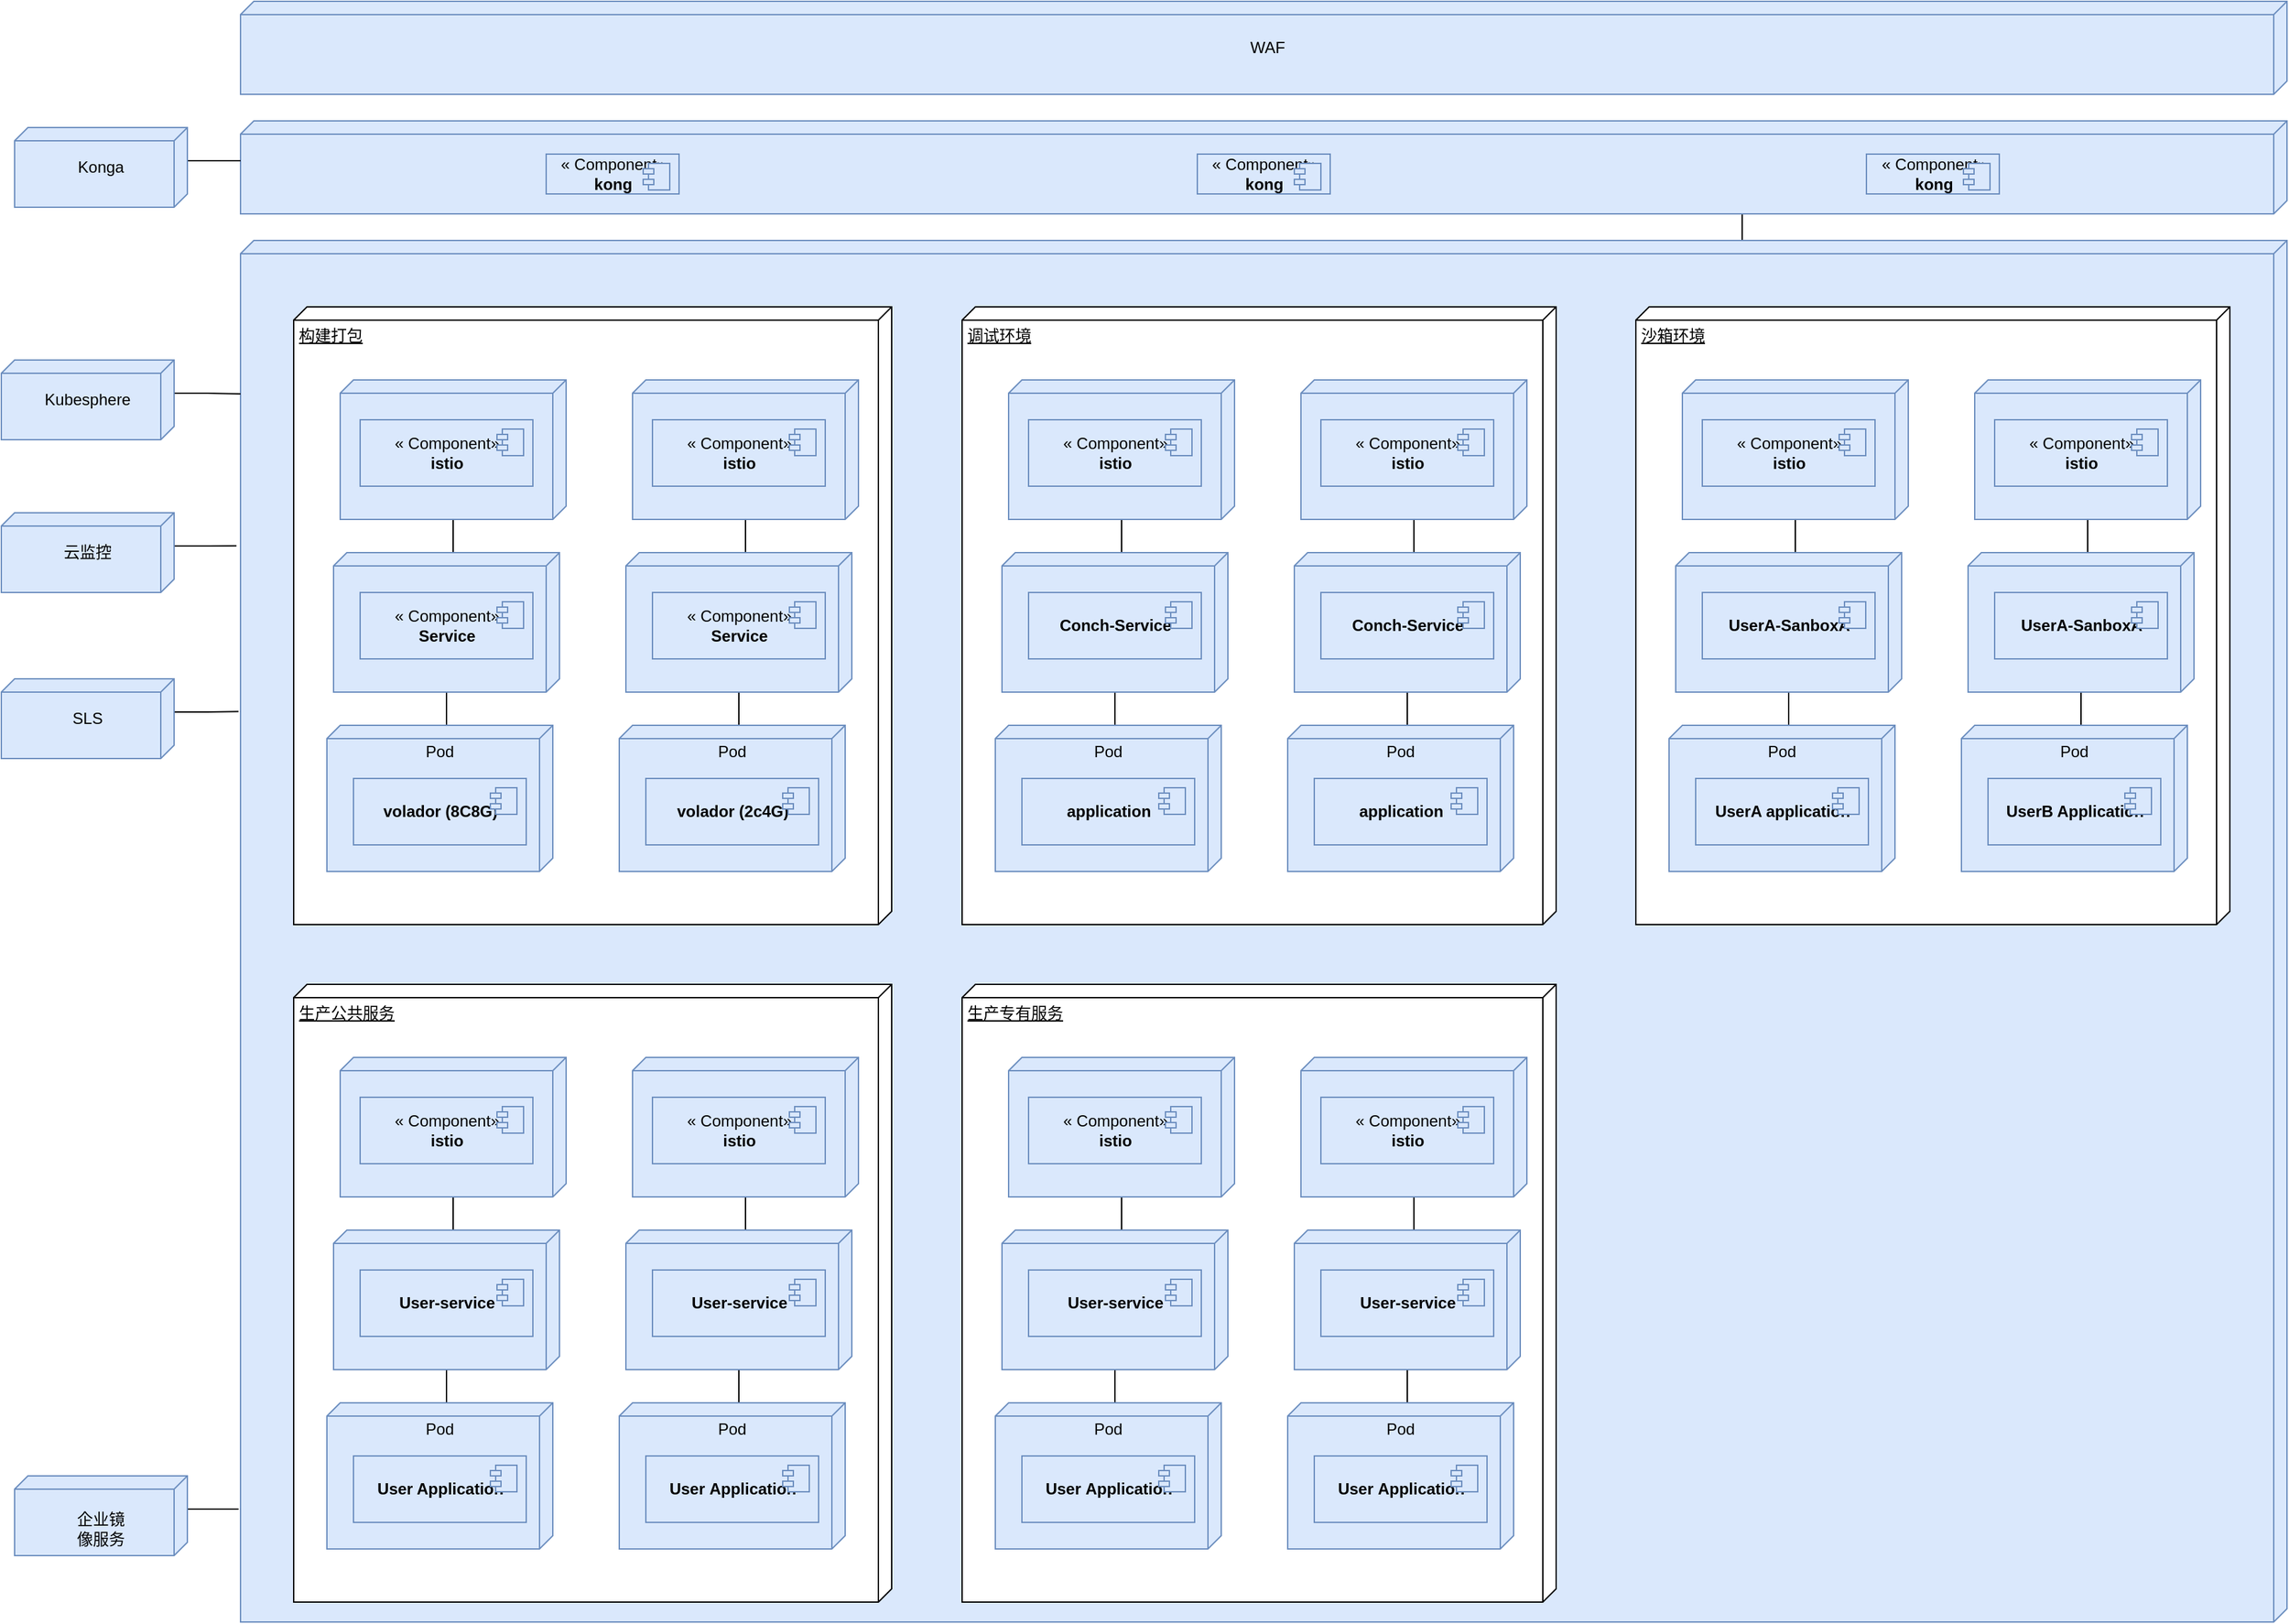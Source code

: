 <mxfile version="17.4.0" type="github"><diagram id="9i3iamyXVHDoMiilvBif" name="Page-1"><mxGraphModel dx="2066" dy="1154" grid="1" gridSize="10" guides="1" tooltips="1" connect="1" arrows="1" fold="1" page="1" pageScale="1" pageWidth="2339" pageHeight="3300" math="0" shadow="0"><root><mxCell id="0"/><mxCell id="1" parent="0"/><mxCell id="WiEuikuzFVXecqZfhPnL-1" value="" style="verticalAlign=top;align=left;spacingTop=8;spacingLeft=2;spacingRight=12;shape=cube;size=10;direction=south;fontStyle=4;html=1;fillColor=#dae8fc;strokeColor=#6c8ebf;" vertex="1" parent="1"><mxGeometry x="400" y="160" width="1540" height="70" as="geometry"/></mxCell><mxCell id="WiEuikuzFVXecqZfhPnL-2" value="WAF" style="text;html=1;strokeColor=none;fillColor=none;align=center;verticalAlign=middle;whiteSpace=wrap;rounded=0;" vertex="1" parent="1"><mxGeometry x="1153" y="185" width="40" height="20" as="geometry"/></mxCell><mxCell id="WiEuikuzFVXecqZfhPnL-3" style="edgeStyle=orthogonalEdgeStyle;rounded=0;orthogonalLoop=1;jettySize=auto;html=1;exitX=0;exitY=0;exitDx=70;exitDy=410;exitPerimeter=0;entryX=0;entryY=0.506;entryDx=0;entryDy=0;entryPerimeter=0;endArrow=none;endFill=0;" edge="1" parent="1" source="WiEuikuzFVXecqZfhPnL-4" target="WiEuikuzFVXecqZfhPnL-5"><mxGeometry relative="1" as="geometry"/></mxCell><mxCell id="WiEuikuzFVXecqZfhPnL-4" value="" style="verticalAlign=top;align=left;spacingTop=8;spacingLeft=2;spacingRight=12;shape=cube;size=10;direction=south;fontStyle=4;html=1;fillColor=#dae8fc;strokeColor=#6c8ebf;" vertex="1" parent="1"><mxGeometry x="400" y="250" width="1540" height="70" as="geometry"/></mxCell><mxCell id="WiEuikuzFVXecqZfhPnL-5" value="" style="verticalAlign=top;align=left;spacingTop=8;spacingLeft=2;spacingRight=12;shape=cube;size=10;direction=south;fontStyle=4;html=1;fillColor=#dae8fc;strokeColor=#6c8ebf;" vertex="1" parent="1"><mxGeometry x="400" y="340" width="1540" height="1040" as="geometry"/></mxCell><mxCell id="WiEuikuzFVXecqZfhPnL-6" style="edgeStyle=orthogonalEdgeStyle;rounded=0;orthogonalLoop=1;jettySize=auto;html=1;exitX=0;exitY=0;exitDx=25;exitDy=0;exitPerimeter=0;entryX=0.341;entryY=1.001;entryDx=0;entryDy=0;entryPerimeter=0;endArrow=none;endFill=0;" edge="1" parent="1" source="WiEuikuzFVXecqZfhPnL-7" target="WiEuikuzFVXecqZfhPnL-5"><mxGeometry relative="1" as="geometry"/></mxCell><mxCell id="WiEuikuzFVXecqZfhPnL-7" value="" style="verticalAlign=top;align=left;spacingTop=8;spacingLeft=2;spacingRight=12;shape=cube;size=10;direction=south;fontStyle=4;html=1;fillColor=#dae8fc;strokeColor=#6c8ebf;" vertex="1" parent="1"><mxGeometry x="220" y="670" width="130" height="60" as="geometry"/></mxCell><mxCell id="WiEuikuzFVXecqZfhPnL-8" value="SLS" style="text;html=1;strokeColor=none;fillColor=none;align=center;verticalAlign=middle;whiteSpace=wrap;rounded=0;" vertex="1" parent="1"><mxGeometry x="265" y="690" width="40" height="20" as="geometry"/></mxCell><mxCell id="WiEuikuzFVXecqZfhPnL-9" style="edgeStyle=orthogonalEdgeStyle;rounded=0;orthogonalLoop=1;jettySize=auto;html=1;exitX=0;exitY=0;exitDx=25;exitDy=0;exitPerimeter=0;entryX=0.221;entryY=1.002;entryDx=0;entryDy=0;entryPerimeter=0;endArrow=none;endFill=0;" edge="1" parent="1" source="WiEuikuzFVXecqZfhPnL-10" target="WiEuikuzFVXecqZfhPnL-5"><mxGeometry relative="1" as="geometry"/></mxCell><mxCell id="WiEuikuzFVXecqZfhPnL-10" value="" style="verticalAlign=top;align=left;spacingTop=8;spacingLeft=2;spacingRight=12;shape=cube;size=10;direction=south;fontStyle=4;html=1;fillColor=#dae8fc;strokeColor=#6c8ebf;" vertex="1" parent="1"><mxGeometry x="220" y="545" width="130" height="60" as="geometry"/></mxCell><mxCell id="WiEuikuzFVXecqZfhPnL-11" value="云监控" style="text;html=1;strokeColor=none;fillColor=none;align=center;verticalAlign=middle;whiteSpace=wrap;rounded=0;" vertex="1" parent="1"><mxGeometry x="265" y="565" width="40" height="20" as="geometry"/></mxCell><mxCell id="WiEuikuzFVXecqZfhPnL-12" style="edgeStyle=orthogonalEdgeStyle;rounded=0;orthogonalLoop=1;jettySize=auto;html=1;exitX=0;exitY=0;exitDx=25;exitDy=0;exitPerimeter=0;entryX=0.111;entryY=1;entryDx=0;entryDy=0;entryPerimeter=0;endArrow=none;endFill=0;" edge="1" parent="1" source="WiEuikuzFVXecqZfhPnL-13" target="WiEuikuzFVXecqZfhPnL-5"><mxGeometry relative="1" as="geometry"/></mxCell><mxCell id="WiEuikuzFVXecqZfhPnL-13" value="" style="verticalAlign=top;align=left;spacingTop=8;spacingLeft=2;spacingRight=12;shape=cube;size=10;direction=south;fontStyle=4;html=1;fillColor=#dae8fc;strokeColor=#6c8ebf;" vertex="1" parent="1"><mxGeometry x="220" y="430" width="130" height="60" as="geometry"/></mxCell><mxCell id="WiEuikuzFVXecqZfhPnL-14" value="Kubesphere" style="text;html=1;strokeColor=none;fillColor=none;align=center;verticalAlign=middle;whiteSpace=wrap;rounded=0;" vertex="1" parent="1"><mxGeometry x="265" y="450" width="40" height="20" as="geometry"/></mxCell><mxCell id="WiEuikuzFVXecqZfhPnL-15" value="«&amp;nbsp;Component»&lt;br&gt;&lt;b&gt;kong&lt;/b&gt;" style="html=1;dropTarget=0;fillColor=#dae8fc;strokeColor=#6c8ebf;" vertex="1" parent="1"><mxGeometry x="630" y="275" width="100" height="30" as="geometry"/></mxCell><mxCell id="WiEuikuzFVXecqZfhPnL-16" value="" style="shape=module;jettyWidth=8;jettyHeight=4;fillColor=#dae8fc;strokeColor=#6c8ebf;" vertex="1" parent="WiEuikuzFVXecqZfhPnL-15"><mxGeometry x="1" width="20" height="20" relative="1" as="geometry"><mxPoint x="-27" y="7" as="offset"/></mxGeometry></mxCell><mxCell id="WiEuikuzFVXecqZfhPnL-17" value="«&amp;nbsp;Component»&lt;br&gt;&lt;b&gt;kong&lt;/b&gt;" style="html=1;dropTarget=0;fillColor=#dae8fc;strokeColor=#6c8ebf;" vertex="1" parent="1"><mxGeometry x="1120" y="275" width="100" height="30" as="geometry"/></mxCell><mxCell id="WiEuikuzFVXecqZfhPnL-18" value="" style="shape=module;jettyWidth=8;jettyHeight=4;fillColor=#dae8fc;strokeColor=#6c8ebf;" vertex="1" parent="WiEuikuzFVXecqZfhPnL-17"><mxGeometry x="1" width="20" height="20" relative="1" as="geometry"><mxPoint x="-27" y="7" as="offset"/></mxGeometry></mxCell><mxCell id="WiEuikuzFVXecqZfhPnL-19" value="«&amp;nbsp;Component»&lt;br&gt;&lt;b&gt;kong&lt;/b&gt;" style="html=1;dropTarget=0;fillColor=#dae8fc;strokeColor=#6c8ebf;" vertex="1" parent="1"><mxGeometry x="1623.5" y="275" width="100" height="30" as="geometry"/></mxCell><mxCell id="WiEuikuzFVXecqZfhPnL-20" value="" style="shape=module;jettyWidth=8;jettyHeight=4;fillColor=#dae8fc;strokeColor=#6c8ebf;" vertex="1" parent="WiEuikuzFVXecqZfhPnL-19"><mxGeometry x="1" width="20" height="20" relative="1" as="geometry"><mxPoint x="-27" y="7" as="offset"/></mxGeometry></mxCell><mxCell id="WiEuikuzFVXecqZfhPnL-21" style="edgeStyle=none;rounded=0;orthogonalLoop=1;jettySize=auto;html=1;exitX=0;exitY=0;exitDx=25;exitDy=0;exitPerimeter=0;entryX=0.429;entryY=1;entryDx=0;entryDy=0;entryPerimeter=0;endArrow=none;endFill=0;" edge="1" parent="1" source="WiEuikuzFVXecqZfhPnL-22" target="WiEuikuzFVXecqZfhPnL-4"><mxGeometry relative="1" as="geometry"/></mxCell><mxCell id="WiEuikuzFVXecqZfhPnL-22" value="" style="verticalAlign=top;align=left;spacingTop=8;spacingLeft=2;spacingRight=12;shape=cube;size=10;direction=south;fontStyle=4;html=1;fillColor=#dae8fc;strokeColor=#6c8ebf;" vertex="1" parent="1"><mxGeometry x="230" y="255" width="130" height="60" as="geometry"/></mxCell><mxCell id="WiEuikuzFVXecqZfhPnL-23" value="Konga" style="text;html=1;strokeColor=none;fillColor=none;align=center;verticalAlign=middle;whiteSpace=wrap;rounded=0;" vertex="1" parent="1"><mxGeometry x="275" y="275" width="40" height="20" as="geometry"/></mxCell><mxCell id="WiEuikuzFVXecqZfhPnL-24" value="构建打包" style="verticalAlign=top;align=left;spacingTop=8;spacingLeft=2;spacingRight=12;shape=cube;size=10;direction=south;fontStyle=4;html=1;" vertex="1" parent="1"><mxGeometry x="440" y="390" width="450" height="465" as="geometry"/></mxCell><mxCell id="WiEuikuzFVXecqZfhPnL-25" style="edgeStyle=orthogonalEdgeStyle;rounded=0;orthogonalLoop=1;jettySize=auto;html=1;exitX=0;exitY=0;exitDx=105;exitDy=90;exitPerimeter=0;entryX=0;entryY=0;entryDx=0;entryDy=80;entryPerimeter=0;endArrow=none;endFill=0;" edge="1" parent="1" source="WiEuikuzFVXecqZfhPnL-26" target="WiEuikuzFVXecqZfhPnL-30"><mxGeometry relative="1" as="geometry"/></mxCell><mxCell id="WiEuikuzFVXecqZfhPnL-26" value="" style="verticalAlign=top;align=left;spacingTop=8;spacingLeft=2;spacingRight=12;shape=cube;size=10;direction=south;fontStyle=4;html=1;fillColor=#dae8fc;strokeColor=#6c8ebf;" vertex="1" parent="1"><mxGeometry x="475" y="445" width="170" height="105" as="geometry"/></mxCell><mxCell id="WiEuikuzFVXecqZfhPnL-27" value="«&amp;nbsp;Component»&lt;br&gt;&lt;b&gt;istio&lt;/b&gt;" style="html=1;dropTarget=0;fillColor=#dae8fc;strokeColor=#6c8ebf;" vertex="1" parent="1"><mxGeometry x="490" y="475" width="130" height="50" as="geometry"/></mxCell><mxCell id="WiEuikuzFVXecqZfhPnL-28" value="" style="shape=module;jettyWidth=8;jettyHeight=4;fillColor=#dae8fc;strokeColor=#6c8ebf;" vertex="1" parent="WiEuikuzFVXecqZfhPnL-27"><mxGeometry x="1" width="20" height="20" relative="1" as="geometry"><mxPoint x="-27" y="7" as="offset"/></mxGeometry></mxCell><mxCell id="WiEuikuzFVXecqZfhPnL-29" style="edgeStyle=orthogonalEdgeStyle;rounded=0;orthogonalLoop=1;jettySize=auto;html=1;exitX=0;exitY=0;exitDx=105;exitDy=90;exitPerimeter=0;entryX=0;entryY=0;entryDx=0;entryDy=80;entryPerimeter=0;endArrow=none;endFill=0;" edge="1" parent="1" source="WiEuikuzFVXecqZfhPnL-30" target="WiEuikuzFVXecqZfhPnL-33"><mxGeometry relative="1" as="geometry"/></mxCell><mxCell id="WiEuikuzFVXecqZfhPnL-30" value="" style="verticalAlign=top;align=left;spacingTop=8;spacingLeft=2;spacingRight=12;shape=cube;size=10;direction=south;fontStyle=4;html=1;fillColor=#dae8fc;strokeColor=#6c8ebf;" vertex="1" parent="1"><mxGeometry x="470" y="575" width="170" height="105" as="geometry"/></mxCell><mxCell id="WiEuikuzFVXecqZfhPnL-31" value="«&amp;nbsp;Component»&lt;br&gt;&lt;b&gt;Service&lt;/b&gt;" style="html=1;dropTarget=0;fillColor=#dae8fc;strokeColor=#6c8ebf;" vertex="1" parent="1"><mxGeometry x="490" y="605" width="130" height="50" as="geometry"/></mxCell><mxCell id="WiEuikuzFVXecqZfhPnL-32" value="" style="shape=module;jettyWidth=8;jettyHeight=4;fillColor=#dae8fc;strokeColor=#6c8ebf;" vertex="1" parent="WiEuikuzFVXecqZfhPnL-31"><mxGeometry x="1" width="20" height="20" relative="1" as="geometry"><mxPoint x="-27" y="7" as="offset"/></mxGeometry></mxCell><mxCell id="WiEuikuzFVXecqZfhPnL-33" value="" style="verticalAlign=top;align=left;spacingTop=8;spacingLeft=2;spacingRight=12;shape=cube;size=10;direction=south;fontStyle=4;html=1;fillColor=#dae8fc;strokeColor=#6c8ebf;" vertex="1" parent="1"><mxGeometry x="465" y="705" width="170" height="110" as="geometry"/></mxCell><mxCell id="WiEuikuzFVXecqZfhPnL-34" value="Pod" style="text;html=1;strokeColor=none;fillColor=none;align=center;verticalAlign=middle;whiteSpace=wrap;rounded=0;" vertex="1" parent="1"><mxGeometry x="530" y="715" width="40" height="20" as="geometry"/></mxCell><mxCell id="WiEuikuzFVXecqZfhPnL-35" value="&lt;b&gt;volador (8C8G)&lt;/b&gt;" style="html=1;dropTarget=0;fillColor=#dae8fc;strokeColor=#6c8ebf;" vertex="1" parent="1"><mxGeometry x="485" y="745" width="130" height="50" as="geometry"/></mxCell><mxCell id="WiEuikuzFVXecqZfhPnL-36" value="" style="shape=module;jettyWidth=8;jettyHeight=4;fillColor=#dae8fc;strokeColor=#6c8ebf;" vertex="1" parent="WiEuikuzFVXecqZfhPnL-35"><mxGeometry x="1" width="20" height="20" relative="1" as="geometry"><mxPoint x="-27" y="7" as="offset"/></mxGeometry></mxCell><mxCell id="WiEuikuzFVXecqZfhPnL-37" style="edgeStyle=orthogonalEdgeStyle;rounded=0;orthogonalLoop=1;jettySize=auto;html=1;exitX=0;exitY=0;exitDx=105;exitDy=90;exitPerimeter=0;entryX=0;entryY=0;entryDx=0;entryDy=80;entryPerimeter=0;endArrow=none;endFill=0;" edge="1" parent="1" source="WiEuikuzFVXecqZfhPnL-38" target="WiEuikuzFVXecqZfhPnL-42"><mxGeometry relative="1" as="geometry"/></mxCell><mxCell id="WiEuikuzFVXecqZfhPnL-38" value="" style="verticalAlign=top;align=left;spacingTop=8;spacingLeft=2;spacingRight=12;shape=cube;size=10;direction=south;fontStyle=4;html=1;fillColor=#dae8fc;strokeColor=#6c8ebf;" vertex="1" parent="1"><mxGeometry x="695" y="445" width="170" height="105" as="geometry"/></mxCell><mxCell id="WiEuikuzFVXecqZfhPnL-39" value="«&amp;nbsp;Component»&lt;br&gt;&lt;b&gt;istio&lt;/b&gt;" style="html=1;dropTarget=0;fillColor=#dae8fc;strokeColor=#6c8ebf;" vertex="1" parent="1"><mxGeometry x="710" y="475" width="130" height="50" as="geometry"/></mxCell><mxCell id="WiEuikuzFVXecqZfhPnL-40" value="" style="shape=module;jettyWidth=8;jettyHeight=4;fillColor=#dae8fc;strokeColor=#6c8ebf;" vertex="1" parent="WiEuikuzFVXecqZfhPnL-39"><mxGeometry x="1" width="20" height="20" relative="1" as="geometry"><mxPoint x="-27" y="7" as="offset"/></mxGeometry></mxCell><mxCell id="WiEuikuzFVXecqZfhPnL-41" style="edgeStyle=orthogonalEdgeStyle;rounded=0;orthogonalLoop=1;jettySize=auto;html=1;exitX=0;exitY=0;exitDx=105;exitDy=90;exitPerimeter=0;entryX=0;entryY=0;entryDx=0;entryDy=80;entryPerimeter=0;endArrow=none;endFill=0;" edge="1" parent="1" source="WiEuikuzFVXecqZfhPnL-42" target="WiEuikuzFVXecqZfhPnL-45"><mxGeometry relative="1" as="geometry"/></mxCell><mxCell id="WiEuikuzFVXecqZfhPnL-42" value="" style="verticalAlign=top;align=left;spacingTop=8;spacingLeft=2;spacingRight=12;shape=cube;size=10;direction=south;fontStyle=4;html=1;fillColor=#dae8fc;strokeColor=#6c8ebf;" vertex="1" parent="1"><mxGeometry x="690" y="575" width="170" height="105" as="geometry"/></mxCell><mxCell id="WiEuikuzFVXecqZfhPnL-43" value="«&amp;nbsp;Component»&lt;br&gt;&lt;b&gt;Service&lt;/b&gt;" style="html=1;dropTarget=0;fillColor=#dae8fc;strokeColor=#6c8ebf;" vertex="1" parent="1"><mxGeometry x="710" y="605" width="130" height="50" as="geometry"/></mxCell><mxCell id="WiEuikuzFVXecqZfhPnL-44" value="" style="shape=module;jettyWidth=8;jettyHeight=4;fillColor=#dae8fc;strokeColor=#6c8ebf;" vertex="1" parent="WiEuikuzFVXecqZfhPnL-43"><mxGeometry x="1" width="20" height="20" relative="1" as="geometry"><mxPoint x="-27" y="7" as="offset"/></mxGeometry></mxCell><mxCell id="WiEuikuzFVXecqZfhPnL-45" value="" style="verticalAlign=top;align=left;spacingTop=8;spacingLeft=2;spacingRight=12;shape=cube;size=10;direction=south;fontStyle=4;html=1;fillColor=#dae8fc;strokeColor=#6c8ebf;" vertex="1" parent="1"><mxGeometry x="685" y="705" width="170" height="110" as="geometry"/></mxCell><mxCell id="WiEuikuzFVXecqZfhPnL-46" value="Pod" style="text;html=1;strokeColor=none;fillColor=none;align=center;verticalAlign=middle;whiteSpace=wrap;rounded=0;" vertex="1" parent="1"><mxGeometry x="750" y="715" width="40" height="20" as="geometry"/></mxCell><mxCell id="WiEuikuzFVXecqZfhPnL-47" value="&lt;b&gt;volador (2c4G)&lt;/b&gt;" style="html=1;dropTarget=0;fillColor=#dae8fc;strokeColor=#6c8ebf;" vertex="1" parent="1"><mxGeometry x="705" y="745" width="130" height="50" as="geometry"/></mxCell><mxCell id="WiEuikuzFVXecqZfhPnL-48" value="" style="shape=module;jettyWidth=8;jettyHeight=4;fillColor=#dae8fc;strokeColor=#6c8ebf;" vertex="1" parent="WiEuikuzFVXecqZfhPnL-47"><mxGeometry x="1" width="20" height="20" relative="1" as="geometry"><mxPoint x="-27" y="7" as="offset"/></mxGeometry></mxCell><mxCell id="WiEuikuzFVXecqZfhPnL-49" value="调试环境" style="verticalAlign=top;align=left;spacingTop=8;spacingLeft=2;spacingRight=12;shape=cube;size=10;direction=south;fontStyle=4;html=1;" vertex="1" parent="1"><mxGeometry x="943" y="390" width="447" height="465" as="geometry"/></mxCell><mxCell id="WiEuikuzFVXecqZfhPnL-50" style="edgeStyle=orthogonalEdgeStyle;rounded=0;orthogonalLoop=1;jettySize=auto;html=1;exitX=0;exitY=0;exitDx=105;exitDy=90;exitPerimeter=0;entryX=0;entryY=0;entryDx=0;entryDy=80;entryPerimeter=0;endArrow=none;endFill=0;" edge="1" parent="1" source="WiEuikuzFVXecqZfhPnL-51" target="WiEuikuzFVXecqZfhPnL-55"><mxGeometry relative="1" as="geometry"/></mxCell><mxCell id="WiEuikuzFVXecqZfhPnL-51" value="" style="verticalAlign=top;align=left;spacingTop=8;spacingLeft=2;spacingRight=12;shape=cube;size=10;direction=south;fontStyle=4;html=1;fillColor=#dae8fc;strokeColor=#6c8ebf;" vertex="1" parent="1"><mxGeometry x="978" y="445" width="170" height="105" as="geometry"/></mxCell><mxCell id="WiEuikuzFVXecqZfhPnL-52" value="«&amp;nbsp;Component»&lt;br&gt;&lt;b&gt;istio&lt;/b&gt;" style="html=1;dropTarget=0;fillColor=#dae8fc;strokeColor=#6c8ebf;" vertex="1" parent="1"><mxGeometry x="993" y="475" width="130" height="50" as="geometry"/></mxCell><mxCell id="WiEuikuzFVXecqZfhPnL-53" value="" style="shape=module;jettyWidth=8;jettyHeight=4;fillColor=#dae8fc;strokeColor=#6c8ebf;" vertex="1" parent="WiEuikuzFVXecqZfhPnL-52"><mxGeometry x="1" width="20" height="20" relative="1" as="geometry"><mxPoint x="-27" y="7" as="offset"/></mxGeometry></mxCell><mxCell id="WiEuikuzFVXecqZfhPnL-54" style="edgeStyle=orthogonalEdgeStyle;rounded=0;orthogonalLoop=1;jettySize=auto;html=1;exitX=0;exitY=0;exitDx=105;exitDy=90;exitPerimeter=0;entryX=0;entryY=0;entryDx=0;entryDy=80;entryPerimeter=0;endArrow=none;endFill=0;" edge="1" parent="1" source="WiEuikuzFVXecqZfhPnL-55" target="WiEuikuzFVXecqZfhPnL-58"><mxGeometry relative="1" as="geometry"/></mxCell><mxCell id="WiEuikuzFVXecqZfhPnL-55" value="" style="verticalAlign=top;align=left;spacingTop=8;spacingLeft=2;spacingRight=12;shape=cube;size=10;direction=south;fontStyle=4;html=1;fillColor=#dae8fc;strokeColor=#6c8ebf;" vertex="1" parent="1"><mxGeometry x="973" y="575" width="170" height="105" as="geometry"/></mxCell><mxCell id="WiEuikuzFVXecqZfhPnL-56" value="&lt;b&gt;Conch-Service&lt;/b&gt;" style="html=1;dropTarget=0;fillColor=#dae8fc;strokeColor=#6c8ebf;" vertex="1" parent="1"><mxGeometry x="993" y="605" width="130" height="50" as="geometry"/></mxCell><mxCell id="WiEuikuzFVXecqZfhPnL-57" value="" style="shape=module;jettyWidth=8;jettyHeight=4;fillColor=#dae8fc;strokeColor=#6c8ebf;" vertex="1" parent="WiEuikuzFVXecqZfhPnL-56"><mxGeometry x="1" width="20" height="20" relative="1" as="geometry"><mxPoint x="-27" y="7" as="offset"/></mxGeometry></mxCell><mxCell id="WiEuikuzFVXecqZfhPnL-58" value="" style="verticalAlign=top;align=left;spacingTop=8;spacingLeft=2;spacingRight=12;shape=cube;size=10;direction=south;fontStyle=4;html=1;fillColor=#dae8fc;strokeColor=#6c8ebf;" vertex="1" parent="1"><mxGeometry x="968" y="705" width="170" height="110" as="geometry"/></mxCell><mxCell id="WiEuikuzFVXecqZfhPnL-59" value="Pod" style="text;html=1;strokeColor=none;fillColor=none;align=center;verticalAlign=middle;whiteSpace=wrap;rounded=0;" vertex="1" parent="1"><mxGeometry x="1033" y="715" width="40" height="20" as="geometry"/></mxCell><mxCell id="WiEuikuzFVXecqZfhPnL-60" value="&lt;b&gt;application&lt;/b&gt;" style="html=1;dropTarget=0;fillColor=#dae8fc;strokeColor=#6c8ebf;" vertex="1" parent="1"><mxGeometry x="988" y="745" width="130" height="50" as="geometry"/></mxCell><mxCell id="WiEuikuzFVXecqZfhPnL-61" value="" style="shape=module;jettyWidth=8;jettyHeight=4;fillColor=#dae8fc;strokeColor=#6c8ebf;" vertex="1" parent="WiEuikuzFVXecqZfhPnL-60"><mxGeometry x="1" width="20" height="20" relative="1" as="geometry"><mxPoint x="-27" y="7" as="offset"/></mxGeometry></mxCell><mxCell id="WiEuikuzFVXecqZfhPnL-62" style="edgeStyle=orthogonalEdgeStyle;rounded=0;orthogonalLoop=1;jettySize=auto;html=1;exitX=0;exitY=0;exitDx=105;exitDy=90;exitPerimeter=0;entryX=0;entryY=0;entryDx=0;entryDy=80;entryPerimeter=0;endArrow=none;endFill=0;" edge="1" parent="1" source="WiEuikuzFVXecqZfhPnL-63" target="WiEuikuzFVXecqZfhPnL-67"><mxGeometry relative="1" as="geometry"/></mxCell><mxCell id="WiEuikuzFVXecqZfhPnL-63" value="" style="verticalAlign=top;align=left;spacingTop=8;spacingLeft=2;spacingRight=12;shape=cube;size=10;direction=south;fontStyle=4;html=1;fillColor=#dae8fc;strokeColor=#6c8ebf;" vertex="1" parent="1"><mxGeometry x="1198" y="445" width="170" height="105" as="geometry"/></mxCell><mxCell id="WiEuikuzFVXecqZfhPnL-64" value="«&amp;nbsp;Component»&lt;br&gt;&lt;b&gt;istio&lt;/b&gt;" style="html=1;dropTarget=0;fillColor=#dae8fc;strokeColor=#6c8ebf;" vertex="1" parent="1"><mxGeometry x="1213" y="475" width="130" height="50" as="geometry"/></mxCell><mxCell id="WiEuikuzFVXecqZfhPnL-65" value="" style="shape=module;jettyWidth=8;jettyHeight=4;fillColor=#dae8fc;strokeColor=#6c8ebf;" vertex="1" parent="WiEuikuzFVXecqZfhPnL-64"><mxGeometry x="1" width="20" height="20" relative="1" as="geometry"><mxPoint x="-27" y="7" as="offset"/></mxGeometry></mxCell><mxCell id="WiEuikuzFVXecqZfhPnL-66" style="edgeStyle=orthogonalEdgeStyle;rounded=0;orthogonalLoop=1;jettySize=auto;html=1;exitX=0;exitY=0;exitDx=105;exitDy=90;exitPerimeter=0;entryX=0;entryY=0;entryDx=0;entryDy=80;entryPerimeter=0;endArrow=none;endFill=0;" edge="1" parent="1" source="WiEuikuzFVXecqZfhPnL-67" target="WiEuikuzFVXecqZfhPnL-70"><mxGeometry relative="1" as="geometry"/></mxCell><mxCell id="WiEuikuzFVXecqZfhPnL-67" value="" style="verticalAlign=top;align=left;spacingTop=8;spacingLeft=2;spacingRight=12;shape=cube;size=10;direction=south;fontStyle=4;html=1;fillColor=#dae8fc;strokeColor=#6c8ebf;" vertex="1" parent="1"><mxGeometry x="1193" y="575" width="170" height="105" as="geometry"/></mxCell><mxCell id="WiEuikuzFVXecqZfhPnL-68" value="&lt;b&gt;Conch-Service&lt;/b&gt;" style="html=1;dropTarget=0;fillColor=#dae8fc;strokeColor=#6c8ebf;" vertex="1" parent="1"><mxGeometry x="1213" y="605" width="130" height="50" as="geometry"/></mxCell><mxCell id="WiEuikuzFVXecqZfhPnL-69" value="" style="shape=module;jettyWidth=8;jettyHeight=4;fillColor=#dae8fc;strokeColor=#6c8ebf;" vertex="1" parent="WiEuikuzFVXecqZfhPnL-68"><mxGeometry x="1" width="20" height="20" relative="1" as="geometry"><mxPoint x="-27" y="7" as="offset"/></mxGeometry></mxCell><mxCell id="WiEuikuzFVXecqZfhPnL-70" value="" style="verticalAlign=top;align=left;spacingTop=8;spacingLeft=2;spacingRight=12;shape=cube;size=10;direction=south;fontStyle=4;html=1;fillColor=#dae8fc;strokeColor=#6c8ebf;" vertex="1" parent="1"><mxGeometry x="1188" y="705" width="170" height="110" as="geometry"/></mxCell><mxCell id="WiEuikuzFVXecqZfhPnL-71" value="Pod" style="text;html=1;strokeColor=none;fillColor=none;align=center;verticalAlign=middle;whiteSpace=wrap;rounded=0;" vertex="1" parent="1"><mxGeometry x="1253" y="715" width="40" height="20" as="geometry"/></mxCell><mxCell id="WiEuikuzFVXecqZfhPnL-72" value="&lt;b&gt;application&lt;/b&gt;" style="html=1;dropTarget=0;fillColor=#dae8fc;strokeColor=#6c8ebf;" vertex="1" parent="1"><mxGeometry x="1208" y="745" width="130" height="50" as="geometry"/></mxCell><mxCell id="WiEuikuzFVXecqZfhPnL-73" value="" style="shape=module;jettyWidth=8;jettyHeight=4;fillColor=#dae8fc;strokeColor=#6c8ebf;" vertex="1" parent="WiEuikuzFVXecqZfhPnL-72"><mxGeometry x="1" width="20" height="20" relative="1" as="geometry"><mxPoint x="-27" y="7" as="offset"/></mxGeometry></mxCell><mxCell id="WiEuikuzFVXecqZfhPnL-74" value="生产公共服务" style="verticalAlign=top;align=left;spacingTop=8;spacingLeft=2;spacingRight=12;shape=cube;size=10;direction=south;fontStyle=4;html=1;" vertex="1" parent="1"><mxGeometry x="440" y="900" width="450" height="465" as="geometry"/></mxCell><mxCell id="WiEuikuzFVXecqZfhPnL-75" style="edgeStyle=orthogonalEdgeStyle;rounded=0;orthogonalLoop=1;jettySize=auto;html=1;exitX=0;exitY=0;exitDx=105;exitDy=90;exitPerimeter=0;entryX=0;entryY=0;entryDx=0;entryDy=80;entryPerimeter=0;endArrow=none;endFill=0;" edge="1" parent="1" source="WiEuikuzFVXecqZfhPnL-76" target="WiEuikuzFVXecqZfhPnL-80"><mxGeometry relative="1" as="geometry"/></mxCell><mxCell id="WiEuikuzFVXecqZfhPnL-76" value="" style="verticalAlign=top;align=left;spacingTop=8;spacingLeft=2;spacingRight=12;shape=cube;size=10;direction=south;fontStyle=4;html=1;fillColor=#dae8fc;strokeColor=#6c8ebf;" vertex="1" parent="1"><mxGeometry x="475" y="955" width="170" height="105" as="geometry"/></mxCell><mxCell id="WiEuikuzFVXecqZfhPnL-77" value="«&amp;nbsp;Component»&lt;br&gt;&lt;b&gt;istio&lt;/b&gt;" style="html=1;dropTarget=0;fillColor=#dae8fc;strokeColor=#6c8ebf;" vertex="1" parent="1"><mxGeometry x="490" y="985" width="130" height="50" as="geometry"/></mxCell><mxCell id="WiEuikuzFVXecqZfhPnL-78" value="" style="shape=module;jettyWidth=8;jettyHeight=4;fillColor=#dae8fc;strokeColor=#6c8ebf;" vertex="1" parent="WiEuikuzFVXecqZfhPnL-77"><mxGeometry x="1" width="20" height="20" relative="1" as="geometry"><mxPoint x="-27" y="7" as="offset"/></mxGeometry></mxCell><mxCell id="WiEuikuzFVXecqZfhPnL-79" style="edgeStyle=orthogonalEdgeStyle;rounded=0;orthogonalLoop=1;jettySize=auto;html=1;exitX=0;exitY=0;exitDx=105;exitDy=90;exitPerimeter=0;entryX=0;entryY=0;entryDx=0;entryDy=80;entryPerimeter=0;endArrow=none;endFill=0;" edge="1" parent="1" source="WiEuikuzFVXecqZfhPnL-80" target="WiEuikuzFVXecqZfhPnL-83"><mxGeometry relative="1" as="geometry"/></mxCell><mxCell id="WiEuikuzFVXecqZfhPnL-80" value="" style="verticalAlign=top;align=left;spacingTop=8;spacingLeft=2;spacingRight=12;shape=cube;size=10;direction=south;fontStyle=4;html=1;fillColor=#dae8fc;strokeColor=#6c8ebf;" vertex="1" parent="1"><mxGeometry x="470" y="1085" width="170" height="105" as="geometry"/></mxCell><mxCell id="WiEuikuzFVXecqZfhPnL-81" value="&lt;b&gt;User-service&lt;/b&gt;" style="html=1;dropTarget=0;fillColor=#dae8fc;strokeColor=#6c8ebf;" vertex="1" parent="1"><mxGeometry x="490" y="1115" width="130" height="50" as="geometry"/></mxCell><mxCell id="WiEuikuzFVXecqZfhPnL-82" value="" style="shape=module;jettyWidth=8;jettyHeight=4;fillColor=#dae8fc;strokeColor=#6c8ebf;" vertex="1" parent="WiEuikuzFVXecqZfhPnL-81"><mxGeometry x="1" width="20" height="20" relative="1" as="geometry"><mxPoint x="-27" y="7" as="offset"/></mxGeometry></mxCell><mxCell id="WiEuikuzFVXecqZfhPnL-83" value="" style="verticalAlign=top;align=left;spacingTop=8;spacingLeft=2;spacingRight=12;shape=cube;size=10;direction=south;fontStyle=4;html=1;fillColor=#dae8fc;strokeColor=#6c8ebf;" vertex="1" parent="1"><mxGeometry x="465" y="1215" width="170" height="110" as="geometry"/></mxCell><mxCell id="WiEuikuzFVXecqZfhPnL-84" value="Pod" style="text;html=1;strokeColor=none;fillColor=none;align=center;verticalAlign=middle;whiteSpace=wrap;rounded=0;" vertex="1" parent="1"><mxGeometry x="530" y="1225" width="40" height="20" as="geometry"/></mxCell><mxCell id="WiEuikuzFVXecqZfhPnL-85" value="&lt;b&gt;User Application&lt;/b&gt;" style="html=1;dropTarget=0;fillColor=#dae8fc;strokeColor=#6c8ebf;" vertex="1" parent="1"><mxGeometry x="485" y="1255" width="130" height="50" as="geometry"/></mxCell><mxCell id="WiEuikuzFVXecqZfhPnL-86" value="" style="shape=module;jettyWidth=8;jettyHeight=4;fillColor=#dae8fc;strokeColor=#6c8ebf;" vertex="1" parent="WiEuikuzFVXecqZfhPnL-85"><mxGeometry x="1" width="20" height="20" relative="1" as="geometry"><mxPoint x="-27" y="7" as="offset"/></mxGeometry></mxCell><mxCell id="WiEuikuzFVXecqZfhPnL-87" style="edgeStyle=orthogonalEdgeStyle;rounded=0;orthogonalLoop=1;jettySize=auto;html=1;exitX=0;exitY=0;exitDx=105;exitDy=90;exitPerimeter=0;entryX=0;entryY=0;entryDx=0;entryDy=80;entryPerimeter=0;endArrow=none;endFill=0;" edge="1" parent="1" source="WiEuikuzFVXecqZfhPnL-88" target="WiEuikuzFVXecqZfhPnL-92"><mxGeometry relative="1" as="geometry"/></mxCell><mxCell id="WiEuikuzFVXecqZfhPnL-88" value="" style="verticalAlign=top;align=left;spacingTop=8;spacingLeft=2;spacingRight=12;shape=cube;size=10;direction=south;fontStyle=4;html=1;fillColor=#dae8fc;strokeColor=#6c8ebf;" vertex="1" parent="1"><mxGeometry x="695" y="955" width="170" height="105" as="geometry"/></mxCell><mxCell id="WiEuikuzFVXecqZfhPnL-89" value="«&amp;nbsp;Component»&lt;br&gt;&lt;b&gt;istio&lt;/b&gt;" style="html=1;dropTarget=0;fillColor=#dae8fc;strokeColor=#6c8ebf;" vertex="1" parent="1"><mxGeometry x="710" y="985" width="130" height="50" as="geometry"/></mxCell><mxCell id="WiEuikuzFVXecqZfhPnL-90" value="" style="shape=module;jettyWidth=8;jettyHeight=4;fillColor=#dae8fc;strokeColor=#6c8ebf;" vertex="1" parent="WiEuikuzFVXecqZfhPnL-89"><mxGeometry x="1" width="20" height="20" relative="1" as="geometry"><mxPoint x="-27" y="7" as="offset"/></mxGeometry></mxCell><mxCell id="WiEuikuzFVXecqZfhPnL-91" style="edgeStyle=orthogonalEdgeStyle;rounded=0;orthogonalLoop=1;jettySize=auto;html=1;exitX=0;exitY=0;exitDx=105;exitDy=90;exitPerimeter=0;entryX=0;entryY=0;entryDx=0;entryDy=80;entryPerimeter=0;endArrow=none;endFill=0;" edge="1" parent="1" source="WiEuikuzFVXecqZfhPnL-92" target="WiEuikuzFVXecqZfhPnL-95"><mxGeometry relative="1" as="geometry"/></mxCell><mxCell id="WiEuikuzFVXecqZfhPnL-92" value="" style="verticalAlign=top;align=left;spacingTop=8;spacingLeft=2;spacingRight=12;shape=cube;size=10;direction=south;fontStyle=4;html=1;fillColor=#dae8fc;strokeColor=#6c8ebf;" vertex="1" parent="1"><mxGeometry x="690" y="1085" width="170" height="105" as="geometry"/></mxCell><mxCell id="WiEuikuzFVXecqZfhPnL-93" value="&lt;b&gt;User-service&lt;/b&gt;" style="html=1;dropTarget=0;fillColor=#dae8fc;strokeColor=#6c8ebf;" vertex="1" parent="1"><mxGeometry x="710" y="1115" width="130" height="50" as="geometry"/></mxCell><mxCell id="WiEuikuzFVXecqZfhPnL-94" value="" style="shape=module;jettyWidth=8;jettyHeight=4;fillColor=#dae8fc;strokeColor=#6c8ebf;" vertex="1" parent="WiEuikuzFVXecqZfhPnL-93"><mxGeometry x="1" width="20" height="20" relative="1" as="geometry"><mxPoint x="-27" y="7" as="offset"/></mxGeometry></mxCell><mxCell id="WiEuikuzFVXecqZfhPnL-95" value="" style="verticalAlign=top;align=left;spacingTop=8;spacingLeft=2;spacingRight=12;shape=cube;size=10;direction=south;fontStyle=4;html=1;fillColor=#dae8fc;strokeColor=#6c8ebf;" vertex="1" parent="1"><mxGeometry x="685" y="1215" width="170" height="110" as="geometry"/></mxCell><mxCell id="WiEuikuzFVXecqZfhPnL-96" value="Pod" style="text;html=1;strokeColor=none;fillColor=none;align=center;verticalAlign=middle;whiteSpace=wrap;rounded=0;" vertex="1" parent="1"><mxGeometry x="750" y="1225" width="40" height="20" as="geometry"/></mxCell><mxCell id="WiEuikuzFVXecqZfhPnL-97" value="&lt;b&gt;User&amp;nbsp;&lt;/b&gt;&lt;b&gt;Application&lt;/b&gt;" style="html=1;dropTarget=0;fillColor=#dae8fc;strokeColor=#6c8ebf;" vertex="1" parent="1"><mxGeometry x="705" y="1255" width="130" height="50" as="geometry"/></mxCell><mxCell id="WiEuikuzFVXecqZfhPnL-98" value="" style="shape=module;jettyWidth=8;jettyHeight=4;fillColor=#dae8fc;strokeColor=#6c8ebf;" vertex="1" parent="WiEuikuzFVXecqZfhPnL-97"><mxGeometry x="1" width="20" height="20" relative="1" as="geometry"><mxPoint x="-27" y="7" as="offset"/></mxGeometry></mxCell><mxCell id="WiEuikuzFVXecqZfhPnL-99" value="生产专有服务" style="verticalAlign=top;align=left;spacingTop=8;spacingLeft=2;spacingRight=12;shape=cube;size=10;direction=south;fontStyle=4;html=1;" vertex="1" parent="1"><mxGeometry x="943" y="900" width="447" height="465" as="geometry"/></mxCell><mxCell id="WiEuikuzFVXecqZfhPnL-100" style="edgeStyle=orthogonalEdgeStyle;rounded=0;orthogonalLoop=1;jettySize=auto;html=1;exitX=0;exitY=0;exitDx=105;exitDy=90;exitPerimeter=0;entryX=0;entryY=0;entryDx=0;entryDy=80;entryPerimeter=0;endArrow=none;endFill=0;" edge="1" parent="1" source="WiEuikuzFVXecqZfhPnL-101" target="WiEuikuzFVXecqZfhPnL-105"><mxGeometry relative="1" as="geometry"/></mxCell><mxCell id="WiEuikuzFVXecqZfhPnL-101" value="" style="verticalAlign=top;align=left;spacingTop=8;spacingLeft=2;spacingRight=12;shape=cube;size=10;direction=south;fontStyle=4;html=1;fillColor=#dae8fc;strokeColor=#6c8ebf;" vertex="1" parent="1"><mxGeometry x="978" y="955" width="170" height="105" as="geometry"/></mxCell><mxCell id="WiEuikuzFVXecqZfhPnL-102" value="«&amp;nbsp;Component»&lt;br&gt;&lt;b&gt;istio&lt;/b&gt;" style="html=1;dropTarget=0;fillColor=#dae8fc;strokeColor=#6c8ebf;" vertex="1" parent="1"><mxGeometry x="993" y="985" width="130" height="50" as="geometry"/></mxCell><mxCell id="WiEuikuzFVXecqZfhPnL-103" value="" style="shape=module;jettyWidth=8;jettyHeight=4;fillColor=#dae8fc;strokeColor=#6c8ebf;" vertex="1" parent="WiEuikuzFVXecqZfhPnL-102"><mxGeometry x="1" width="20" height="20" relative="1" as="geometry"><mxPoint x="-27" y="7" as="offset"/></mxGeometry></mxCell><mxCell id="WiEuikuzFVXecqZfhPnL-104" style="edgeStyle=orthogonalEdgeStyle;rounded=0;orthogonalLoop=1;jettySize=auto;html=1;exitX=0;exitY=0;exitDx=105;exitDy=90;exitPerimeter=0;entryX=0;entryY=0;entryDx=0;entryDy=80;entryPerimeter=0;endArrow=none;endFill=0;" edge="1" parent="1" source="WiEuikuzFVXecqZfhPnL-105" target="WiEuikuzFVXecqZfhPnL-108"><mxGeometry relative="1" as="geometry"/></mxCell><mxCell id="WiEuikuzFVXecqZfhPnL-105" value="" style="verticalAlign=top;align=left;spacingTop=8;spacingLeft=2;spacingRight=12;shape=cube;size=10;direction=south;fontStyle=4;html=1;fillColor=#dae8fc;strokeColor=#6c8ebf;" vertex="1" parent="1"><mxGeometry x="973" y="1085" width="170" height="105" as="geometry"/></mxCell><mxCell id="WiEuikuzFVXecqZfhPnL-106" value="&lt;b&gt;User-service&lt;/b&gt;" style="html=1;dropTarget=0;fillColor=#dae8fc;strokeColor=#6c8ebf;" vertex="1" parent="1"><mxGeometry x="993" y="1115" width="130" height="50" as="geometry"/></mxCell><mxCell id="WiEuikuzFVXecqZfhPnL-107" value="" style="shape=module;jettyWidth=8;jettyHeight=4;fillColor=#dae8fc;strokeColor=#6c8ebf;" vertex="1" parent="WiEuikuzFVXecqZfhPnL-106"><mxGeometry x="1" width="20" height="20" relative="1" as="geometry"><mxPoint x="-27" y="7" as="offset"/></mxGeometry></mxCell><mxCell id="WiEuikuzFVXecqZfhPnL-108" value="" style="verticalAlign=top;align=left;spacingTop=8;spacingLeft=2;spacingRight=12;shape=cube;size=10;direction=south;fontStyle=4;html=1;fillColor=#dae8fc;strokeColor=#6c8ebf;" vertex="1" parent="1"><mxGeometry x="968" y="1215" width="170" height="110" as="geometry"/></mxCell><mxCell id="WiEuikuzFVXecqZfhPnL-109" value="Pod" style="text;html=1;strokeColor=none;fillColor=none;align=center;verticalAlign=middle;whiteSpace=wrap;rounded=0;" vertex="1" parent="1"><mxGeometry x="1033" y="1225" width="40" height="20" as="geometry"/></mxCell><mxCell id="WiEuikuzFVXecqZfhPnL-110" value="&lt;b&gt;User&amp;nbsp;&lt;/b&gt;&lt;b&gt;Application&lt;/b&gt;" style="html=1;dropTarget=0;fillColor=#dae8fc;strokeColor=#6c8ebf;" vertex="1" parent="1"><mxGeometry x="988" y="1255" width="130" height="50" as="geometry"/></mxCell><mxCell id="WiEuikuzFVXecqZfhPnL-111" value="" style="shape=module;jettyWidth=8;jettyHeight=4;fillColor=#dae8fc;strokeColor=#6c8ebf;" vertex="1" parent="WiEuikuzFVXecqZfhPnL-110"><mxGeometry x="1" width="20" height="20" relative="1" as="geometry"><mxPoint x="-27" y="7" as="offset"/></mxGeometry></mxCell><mxCell id="WiEuikuzFVXecqZfhPnL-112" style="edgeStyle=orthogonalEdgeStyle;rounded=0;orthogonalLoop=1;jettySize=auto;html=1;exitX=0;exitY=0;exitDx=105;exitDy=90;exitPerimeter=0;entryX=0;entryY=0;entryDx=0;entryDy=80;entryPerimeter=0;endArrow=none;endFill=0;" edge="1" parent="1" source="WiEuikuzFVXecqZfhPnL-113" target="WiEuikuzFVXecqZfhPnL-117"><mxGeometry relative="1" as="geometry"/></mxCell><mxCell id="WiEuikuzFVXecqZfhPnL-113" value="" style="verticalAlign=top;align=left;spacingTop=8;spacingLeft=2;spacingRight=12;shape=cube;size=10;direction=south;fontStyle=4;html=1;fillColor=#dae8fc;strokeColor=#6c8ebf;" vertex="1" parent="1"><mxGeometry x="1198" y="955" width="170" height="105" as="geometry"/></mxCell><mxCell id="WiEuikuzFVXecqZfhPnL-114" value="«&amp;nbsp;Component»&lt;br&gt;&lt;b&gt;istio&lt;/b&gt;" style="html=1;dropTarget=0;fillColor=#dae8fc;strokeColor=#6c8ebf;" vertex="1" parent="1"><mxGeometry x="1213" y="985" width="130" height="50" as="geometry"/></mxCell><mxCell id="WiEuikuzFVXecqZfhPnL-115" value="" style="shape=module;jettyWidth=8;jettyHeight=4;fillColor=#dae8fc;strokeColor=#6c8ebf;" vertex="1" parent="WiEuikuzFVXecqZfhPnL-114"><mxGeometry x="1" width="20" height="20" relative="1" as="geometry"><mxPoint x="-27" y="7" as="offset"/></mxGeometry></mxCell><mxCell id="WiEuikuzFVXecqZfhPnL-116" style="edgeStyle=orthogonalEdgeStyle;rounded=0;orthogonalLoop=1;jettySize=auto;html=1;exitX=0;exitY=0;exitDx=105;exitDy=90;exitPerimeter=0;entryX=0;entryY=0;entryDx=0;entryDy=80;entryPerimeter=0;endArrow=none;endFill=0;" edge="1" parent="1" source="WiEuikuzFVXecqZfhPnL-117" target="WiEuikuzFVXecqZfhPnL-120"><mxGeometry relative="1" as="geometry"/></mxCell><mxCell id="WiEuikuzFVXecqZfhPnL-117" value="" style="verticalAlign=top;align=left;spacingTop=8;spacingLeft=2;spacingRight=12;shape=cube;size=10;direction=south;fontStyle=4;html=1;fillColor=#dae8fc;strokeColor=#6c8ebf;" vertex="1" parent="1"><mxGeometry x="1193" y="1085" width="170" height="105" as="geometry"/></mxCell><mxCell id="WiEuikuzFVXecqZfhPnL-118" value="&lt;b&gt;User-service&lt;/b&gt;" style="html=1;dropTarget=0;fillColor=#dae8fc;strokeColor=#6c8ebf;" vertex="1" parent="1"><mxGeometry x="1213" y="1115" width="130" height="50" as="geometry"/></mxCell><mxCell id="WiEuikuzFVXecqZfhPnL-119" value="" style="shape=module;jettyWidth=8;jettyHeight=4;fillColor=#dae8fc;strokeColor=#6c8ebf;" vertex="1" parent="WiEuikuzFVXecqZfhPnL-118"><mxGeometry x="1" width="20" height="20" relative="1" as="geometry"><mxPoint x="-27" y="7" as="offset"/></mxGeometry></mxCell><mxCell id="WiEuikuzFVXecqZfhPnL-120" value="" style="verticalAlign=top;align=left;spacingTop=8;spacingLeft=2;spacingRight=12;shape=cube;size=10;direction=south;fontStyle=4;html=1;fillColor=#dae8fc;strokeColor=#6c8ebf;" vertex="1" parent="1"><mxGeometry x="1188" y="1215" width="170" height="110" as="geometry"/></mxCell><mxCell id="WiEuikuzFVXecqZfhPnL-121" value="Pod" style="text;html=1;strokeColor=none;fillColor=none;align=center;verticalAlign=middle;whiteSpace=wrap;rounded=0;" vertex="1" parent="1"><mxGeometry x="1253" y="1225" width="40" height="20" as="geometry"/></mxCell><mxCell id="WiEuikuzFVXecqZfhPnL-122" value="&lt;b&gt;User&amp;nbsp;&lt;/b&gt;&lt;b&gt;Application&lt;/b&gt;" style="html=1;dropTarget=0;fillColor=#dae8fc;strokeColor=#6c8ebf;" vertex="1" parent="1"><mxGeometry x="1208" y="1255" width="130" height="50" as="geometry"/></mxCell><mxCell id="WiEuikuzFVXecqZfhPnL-123" value="" style="shape=module;jettyWidth=8;jettyHeight=4;fillColor=#dae8fc;strokeColor=#6c8ebf;" vertex="1" parent="WiEuikuzFVXecqZfhPnL-122"><mxGeometry x="1" width="20" height="20" relative="1" as="geometry"><mxPoint x="-27" y="7" as="offset"/></mxGeometry></mxCell><mxCell id="WiEuikuzFVXecqZfhPnL-124" value="沙箱环境" style="verticalAlign=top;align=left;spacingTop=8;spacingLeft=2;spacingRight=12;shape=cube;size=10;direction=south;fontStyle=4;html=1;" vertex="1" parent="1"><mxGeometry x="1450" y="390" width="447" height="465" as="geometry"/></mxCell><mxCell id="WiEuikuzFVXecqZfhPnL-125" style="edgeStyle=orthogonalEdgeStyle;rounded=0;orthogonalLoop=1;jettySize=auto;html=1;exitX=0;exitY=0;exitDx=105;exitDy=90;exitPerimeter=0;entryX=0;entryY=0;entryDx=0;entryDy=80;entryPerimeter=0;endArrow=none;endFill=0;" edge="1" parent="1" source="WiEuikuzFVXecqZfhPnL-126" target="WiEuikuzFVXecqZfhPnL-130"><mxGeometry relative="1" as="geometry"/></mxCell><mxCell id="WiEuikuzFVXecqZfhPnL-126" value="" style="verticalAlign=top;align=left;spacingTop=8;spacingLeft=2;spacingRight=12;shape=cube;size=10;direction=south;fontStyle=4;html=1;fillColor=#dae8fc;strokeColor=#6c8ebf;" vertex="1" parent="1"><mxGeometry x="1485" y="445" width="170" height="105" as="geometry"/></mxCell><mxCell id="WiEuikuzFVXecqZfhPnL-127" value="«&amp;nbsp;Component»&lt;br&gt;&lt;b&gt;istio&lt;/b&gt;" style="html=1;dropTarget=0;fillColor=#dae8fc;strokeColor=#6c8ebf;" vertex="1" parent="1"><mxGeometry x="1500" y="475" width="130" height="50" as="geometry"/></mxCell><mxCell id="WiEuikuzFVXecqZfhPnL-128" value="" style="shape=module;jettyWidth=8;jettyHeight=4;fillColor=#dae8fc;strokeColor=#6c8ebf;" vertex="1" parent="WiEuikuzFVXecqZfhPnL-127"><mxGeometry x="1" width="20" height="20" relative="1" as="geometry"><mxPoint x="-27" y="7" as="offset"/></mxGeometry></mxCell><mxCell id="WiEuikuzFVXecqZfhPnL-129" style="edgeStyle=orthogonalEdgeStyle;rounded=0;orthogonalLoop=1;jettySize=auto;html=1;exitX=0;exitY=0;exitDx=105;exitDy=90;exitPerimeter=0;entryX=0;entryY=0;entryDx=0;entryDy=80;entryPerimeter=0;endArrow=none;endFill=0;" edge="1" parent="1" source="WiEuikuzFVXecqZfhPnL-130" target="WiEuikuzFVXecqZfhPnL-133"><mxGeometry relative="1" as="geometry"/></mxCell><mxCell id="WiEuikuzFVXecqZfhPnL-130" value="" style="verticalAlign=top;align=left;spacingTop=8;spacingLeft=2;spacingRight=12;shape=cube;size=10;direction=south;fontStyle=4;html=1;fillColor=#dae8fc;strokeColor=#6c8ebf;" vertex="1" parent="1"><mxGeometry x="1480" y="575" width="170" height="105" as="geometry"/></mxCell><mxCell id="WiEuikuzFVXecqZfhPnL-131" value="&lt;b&gt;UserA-SanboxA&lt;/b&gt;" style="html=1;dropTarget=0;fillColor=#dae8fc;strokeColor=#6c8ebf;" vertex="1" parent="1"><mxGeometry x="1500" y="605" width="130" height="50" as="geometry"/></mxCell><mxCell id="WiEuikuzFVXecqZfhPnL-132" value="" style="shape=module;jettyWidth=8;jettyHeight=4;fillColor=#dae8fc;strokeColor=#6c8ebf;" vertex="1" parent="WiEuikuzFVXecqZfhPnL-131"><mxGeometry x="1" width="20" height="20" relative="1" as="geometry"><mxPoint x="-27" y="7" as="offset"/></mxGeometry></mxCell><mxCell id="WiEuikuzFVXecqZfhPnL-133" value="" style="verticalAlign=top;align=left;spacingTop=8;spacingLeft=2;spacingRight=12;shape=cube;size=10;direction=south;fontStyle=4;html=1;fillColor=#dae8fc;strokeColor=#6c8ebf;" vertex="1" parent="1"><mxGeometry x="1475" y="705" width="170" height="110" as="geometry"/></mxCell><mxCell id="WiEuikuzFVXecqZfhPnL-134" value="Pod" style="text;html=1;strokeColor=none;fillColor=none;align=center;verticalAlign=middle;whiteSpace=wrap;rounded=0;" vertex="1" parent="1"><mxGeometry x="1540" y="715" width="40" height="20" as="geometry"/></mxCell><mxCell id="WiEuikuzFVXecqZfhPnL-135" value="&lt;b&gt;UserA application&lt;/b&gt;" style="html=1;dropTarget=0;fillColor=#dae8fc;strokeColor=#6c8ebf;" vertex="1" parent="1"><mxGeometry x="1495" y="745" width="130" height="50" as="geometry"/></mxCell><mxCell id="WiEuikuzFVXecqZfhPnL-136" value="" style="shape=module;jettyWidth=8;jettyHeight=4;fillColor=#dae8fc;strokeColor=#6c8ebf;" vertex="1" parent="WiEuikuzFVXecqZfhPnL-135"><mxGeometry x="1" width="20" height="20" relative="1" as="geometry"><mxPoint x="-27" y="7" as="offset"/></mxGeometry></mxCell><mxCell id="WiEuikuzFVXecqZfhPnL-137" style="edgeStyle=orthogonalEdgeStyle;rounded=0;orthogonalLoop=1;jettySize=auto;html=1;exitX=0;exitY=0;exitDx=105;exitDy=90;exitPerimeter=0;entryX=0;entryY=0;entryDx=0;entryDy=80;entryPerimeter=0;endArrow=none;endFill=0;" edge="1" parent="1" source="WiEuikuzFVXecqZfhPnL-138" target="WiEuikuzFVXecqZfhPnL-142"><mxGeometry relative="1" as="geometry"/></mxCell><mxCell id="WiEuikuzFVXecqZfhPnL-138" value="" style="verticalAlign=top;align=left;spacingTop=8;spacingLeft=2;spacingRight=12;shape=cube;size=10;direction=south;fontStyle=4;html=1;fillColor=#dae8fc;strokeColor=#6c8ebf;" vertex="1" parent="1"><mxGeometry x="1705" y="445" width="170" height="105" as="geometry"/></mxCell><mxCell id="WiEuikuzFVXecqZfhPnL-139" value="«&amp;nbsp;Component»&lt;br&gt;&lt;b&gt;istio&lt;/b&gt;" style="html=1;dropTarget=0;fillColor=#dae8fc;strokeColor=#6c8ebf;" vertex="1" parent="1"><mxGeometry x="1720" y="475" width="130" height="50" as="geometry"/></mxCell><mxCell id="WiEuikuzFVXecqZfhPnL-140" value="" style="shape=module;jettyWidth=8;jettyHeight=4;fillColor=#dae8fc;strokeColor=#6c8ebf;" vertex="1" parent="WiEuikuzFVXecqZfhPnL-139"><mxGeometry x="1" width="20" height="20" relative="1" as="geometry"><mxPoint x="-27" y="7" as="offset"/></mxGeometry></mxCell><mxCell id="WiEuikuzFVXecqZfhPnL-141" style="edgeStyle=orthogonalEdgeStyle;rounded=0;orthogonalLoop=1;jettySize=auto;html=1;exitX=0;exitY=0;exitDx=105;exitDy=90;exitPerimeter=0;entryX=0;entryY=0;entryDx=0;entryDy=80;entryPerimeter=0;endArrow=none;endFill=0;" edge="1" parent="1" source="WiEuikuzFVXecqZfhPnL-142" target="WiEuikuzFVXecqZfhPnL-145"><mxGeometry relative="1" as="geometry"/></mxCell><mxCell id="WiEuikuzFVXecqZfhPnL-142" value="" style="verticalAlign=top;align=left;spacingTop=8;spacingLeft=2;spacingRight=12;shape=cube;size=10;direction=south;fontStyle=4;html=1;fillColor=#dae8fc;strokeColor=#6c8ebf;" vertex="1" parent="1"><mxGeometry x="1700" y="575" width="170" height="105" as="geometry"/></mxCell><mxCell id="WiEuikuzFVXecqZfhPnL-143" value="&lt;b&gt;UserA-SanboxA&lt;/b&gt;" style="html=1;dropTarget=0;fillColor=#dae8fc;strokeColor=#6c8ebf;" vertex="1" parent="1"><mxGeometry x="1720" y="605" width="130" height="50" as="geometry"/></mxCell><mxCell id="WiEuikuzFVXecqZfhPnL-144" value="" style="shape=module;jettyWidth=8;jettyHeight=4;fillColor=#dae8fc;strokeColor=#6c8ebf;" vertex="1" parent="WiEuikuzFVXecqZfhPnL-143"><mxGeometry x="1" width="20" height="20" relative="1" as="geometry"><mxPoint x="-27" y="7" as="offset"/></mxGeometry></mxCell><mxCell id="WiEuikuzFVXecqZfhPnL-145" value="" style="verticalAlign=top;align=left;spacingTop=8;spacingLeft=2;spacingRight=12;shape=cube;size=10;direction=south;fontStyle=4;html=1;fillColor=#dae8fc;strokeColor=#6c8ebf;" vertex="1" parent="1"><mxGeometry x="1695" y="705" width="170" height="110" as="geometry"/></mxCell><mxCell id="WiEuikuzFVXecqZfhPnL-146" value="Pod" style="text;html=1;strokeColor=none;fillColor=none;align=center;verticalAlign=middle;whiteSpace=wrap;rounded=0;" vertex="1" parent="1"><mxGeometry x="1760" y="715" width="40" height="20" as="geometry"/></mxCell><mxCell id="WiEuikuzFVXecqZfhPnL-147" value="&lt;b&gt;UserB Application&lt;/b&gt;" style="html=1;dropTarget=0;fillColor=#dae8fc;strokeColor=#6c8ebf;" vertex="1" parent="1"><mxGeometry x="1715" y="745" width="130" height="50" as="geometry"/></mxCell><mxCell id="WiEuikuzFVXecqZfhPnL-148" value="" style="shape=module;jettyWidth=8;jettyHeight=4;fillColor=#dae8fc;strokeColor=#6c8ebf;" vertex="1" parent="WiEuikuzFVXecqZfhPnL-147"><mxGeometry x="1" width="20" height="20" relative="1" as="geometry"><mxPoint x="-27" y="7" as="offset"/></mxGeometry></mxCell><mxCell id="WiEuikuzFVXecqZfhPnL-149" style="edgeStyle=orthogonalEdgeStyle;rounded=0;orthogonalLoop=1;jettySize=auto;html=1;exitX=0;exitY=0;exitDx=25;exitDy=0;exitPerimeter=0;entryX=0.919;entryY=1.001;entryDx=0;entryDy=0;entryPerimeter=0;endArrow=none;endFill=0;" edge="1" parent="1" source="WiEuikuzFVXecqZfhPnL-150" target="WiEuikuzFVXecqZfhPnL-5"><mxGeometry relative="1" as="geometry"/></mxCell><mxCell id="WiEuikuzFVXecqZfhPnL-150" value="" style="verticalAlign=top;align=left;spacingTop=8;spacingLeft=2;spacingRight=12;shape=cube;size=10;direction=south;fontStyle=4;html=1;fillColor=#dae8fc;strokeColor=#6c8ebf;" vertex="1" parent="1"><mxGeometry x="230" y="1270" width="130" height="60" as="geometry"/></mxCell><mxCell id="WiEuikuzFVXecqZfhPnL-151" value="企业镜像服务" style="text;html=1;strokeColor=none;fillColor=none;align=center;verticalAlign=middle;whiteSpace=wrap;rounded=0;" vertex="1" parent="1"><mxGeometry x="275" y="1300" width="40" height="20" as="geometry"/></mxCell></root></mxGraphModel></diagram></mxfile>